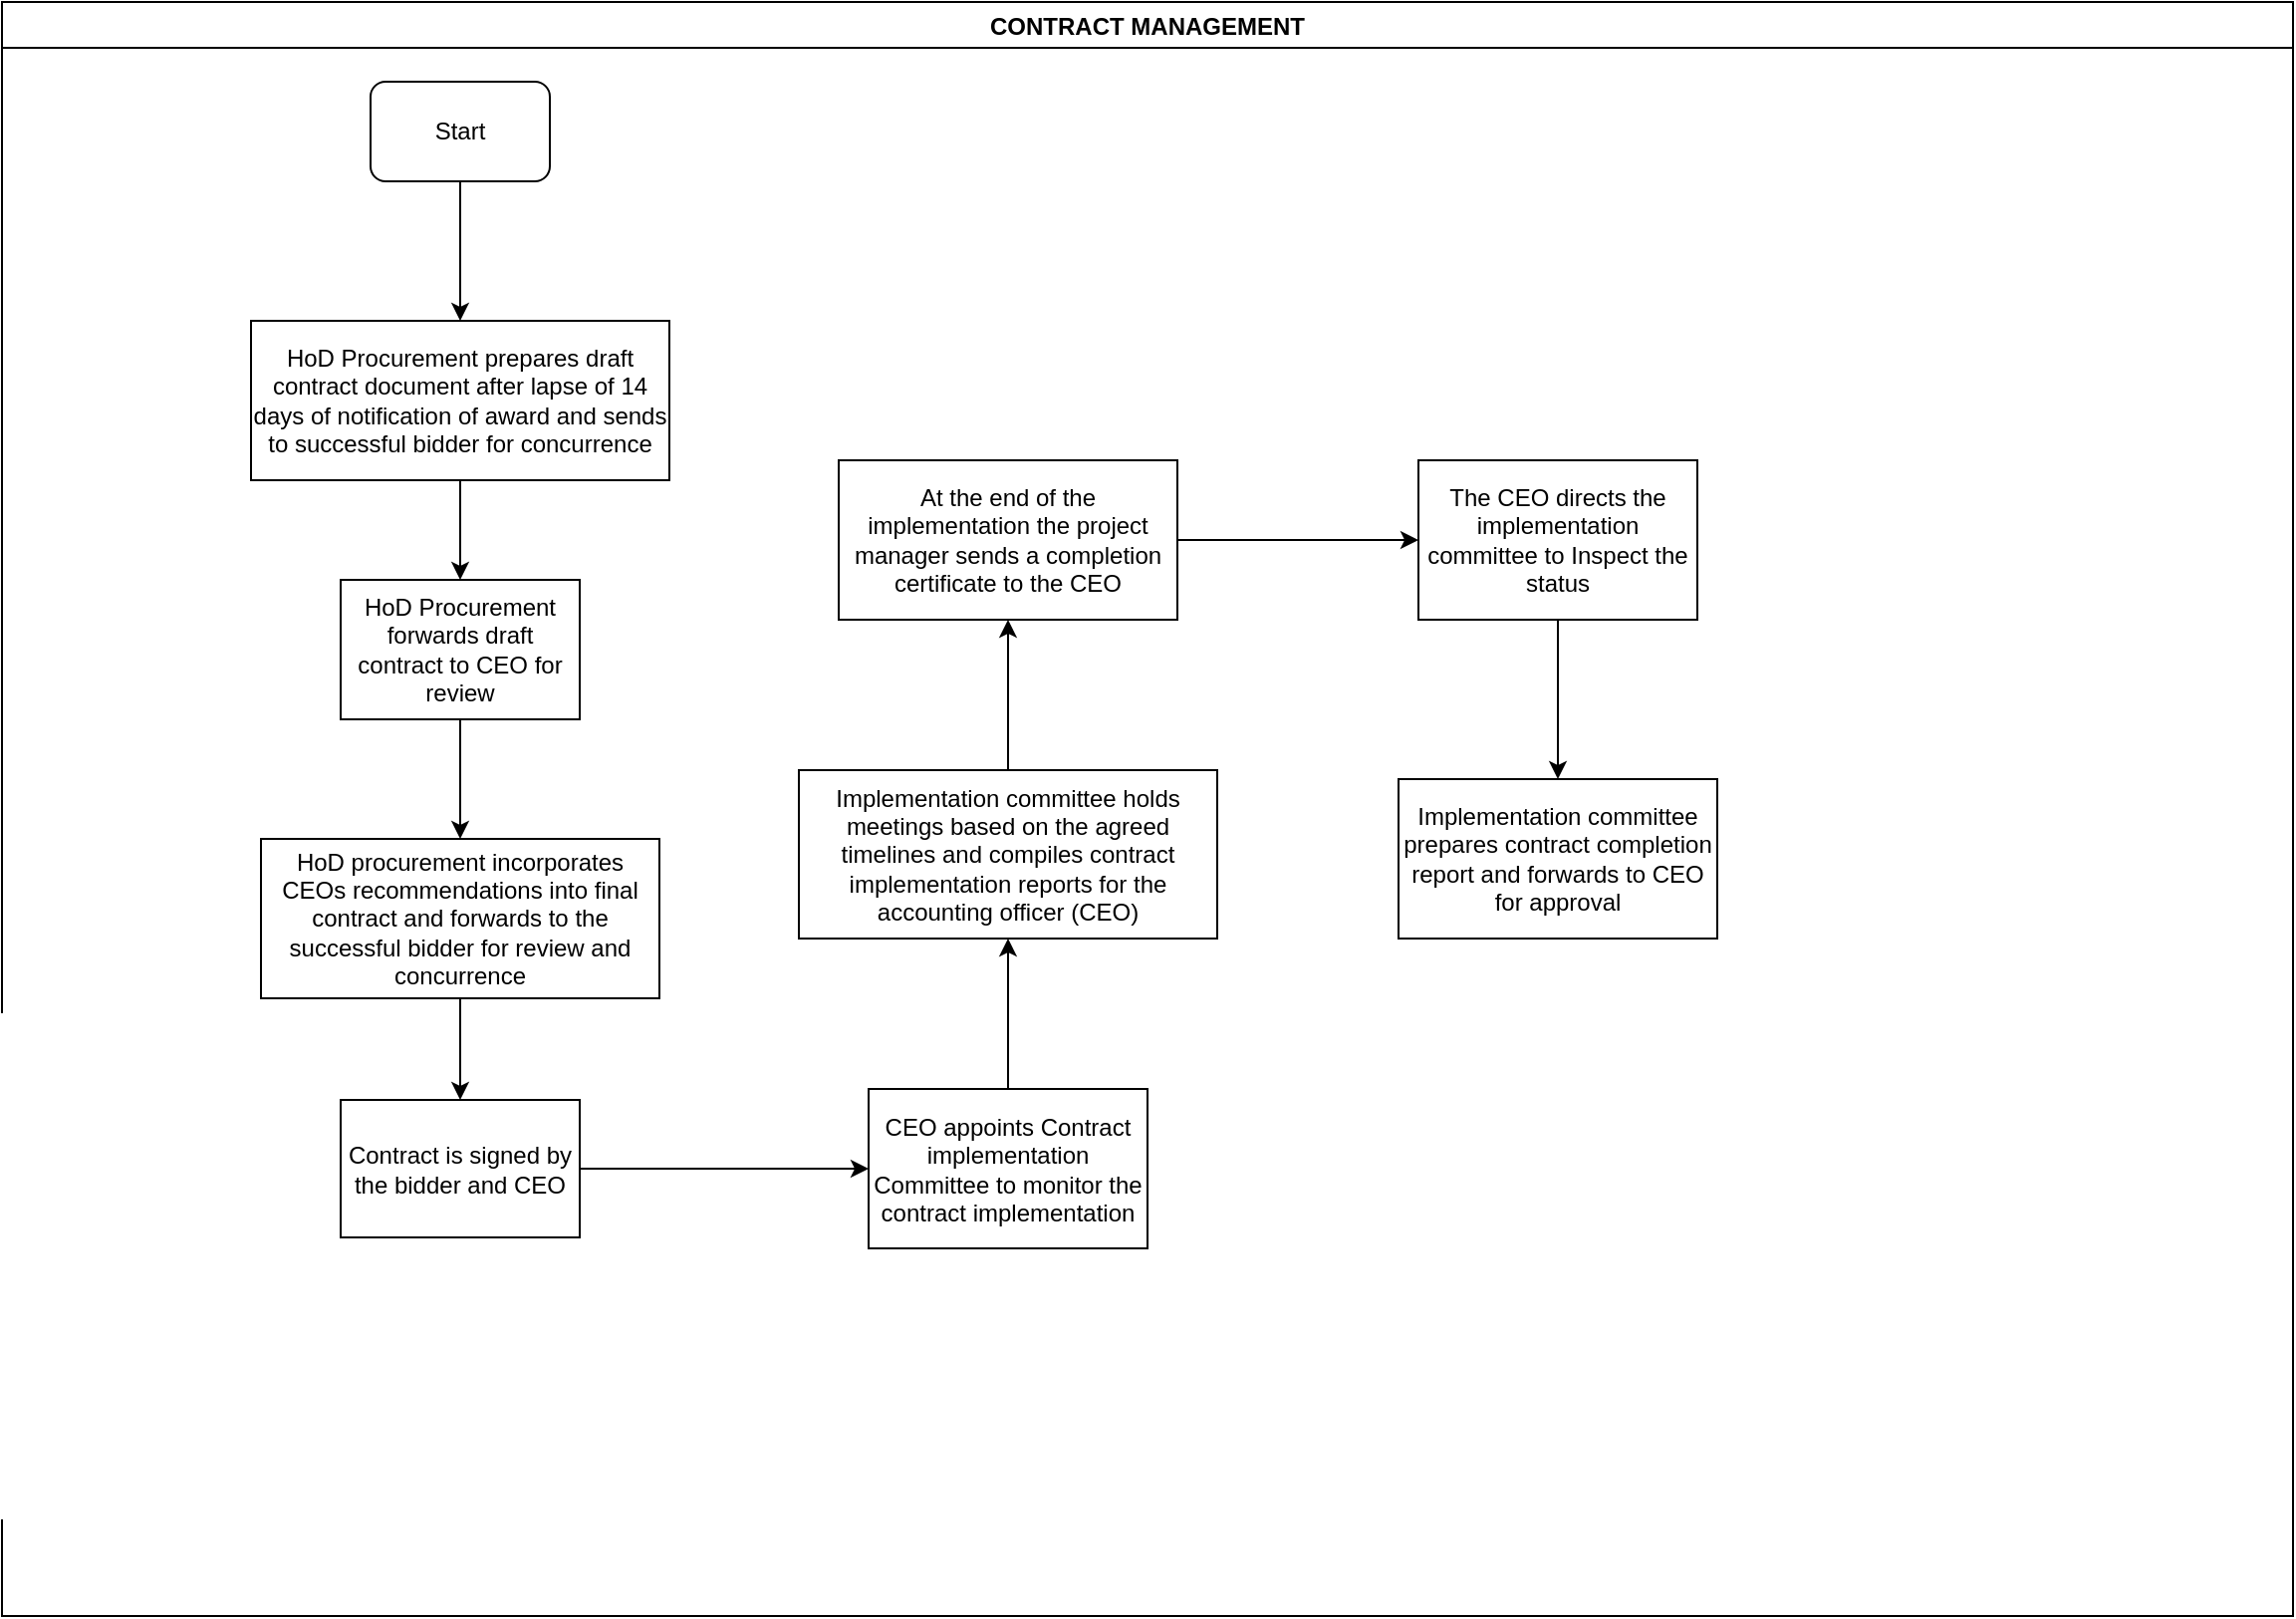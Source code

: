 <mxfile version="13.10.9" type="github">
  <diagram id="TfBRKVqigtajWfXstnEd" name="Page-1">
    <mxGraphModel dx="1038" dy="547" grid="1" gridSize="10" guides="1" tooltips="1" connect="1" arrows="1" fold="1" page="1" pageScale="1" pageWidth="1169" pageHeight="827" math="0" shadow="0">
      <root>
        <mxCell id="0" />
        <mxCell id="1" parent="0" />
        <mxCell id="GDgMGsqKDlrENk5VtVOn-1" value="CONTRACT MANAGEMENT" style="swimlane;" vertex="1" parent="1">
          <mxGeometry x="10" y="10" width="1150" height="810" as="geometry" />
        </mxCell>
        <mxCell id="GDgMGsqKDlrENk5VtVOn-2" value="Start" style="rounded=1;whiteSpace=wrap;html=1;" vertex="1" parent="GDgMGsqKDlrENk5VtVOn-1">
          <mxGeometry x="185" y="40" width="90" height="50" as="geometry" />
        </mxCell>
        <mxCell id="GDgMGsqKDlrENk5VtVOn-5" value="HoD Procurement prepares draft contract document after lapse of 14 days of notification of award and sends to successful bidder for concurrence" style="rounded=0;whiteSpace=wrap;html=1;" vertex="1" parent="GDgMGsqKDlrENk5VtVOn-1">
          <mxGeometry x="125" y="160" width="210" height="80" as="geometry" />
        </mxCell>
        <mxCell id="GDgMGsqKDlrENk5VtVOn-4" value="" style="edgeStyle=orthogonalEdgeStyle;rounded=0;orthogonalLoop=1;jettySize=auto;html=1;" edge="1" parent="GDgMGsqKDlrENk5VtVOn-1" source="GDgMGsqKDlrENk5VtVOn-2" target="GDgMGsqKDlrENk5VtVOn-5">
          <mxGeometry relative="1" as="geometry">
            <mxPoint x="230" y="165" as="targetPoint" />
          </mxGeometry>
        </mxCell>
        <mxCell id="GDgMGsqKDlrENk5VtVOn-6" value="HoD Procurement forwards draft contract to CEO for review" style="whiteSpace=wrap;html=1;rounded=0;" vertex="1" parent="GDgMGsqKDlrENk5VtVOn-1">
          <mxGeometry x="170" y="290" width="120" height="70" as="geometry" />
        </mxCell>
        <mxCell id="GDgMGsqKDlrENk5VtVOn-7" value="" style="edgeStyle=orthogonalEdgeStyle;rounded=0;orthogonalLoop=1;jettySize=auto;html=1;" edge="1" parent="GDgMGsqKDlrENk5VtVOn-1" source="GDgMGsqKDlrENk5VtVOn-5" target="GDgMGsqKDlrENk5VtVOn-6">
          <mxGeometry relative="1" as="geometry" />
        </mxCell>
        <mxCell id="GDgMGsqKDlrENk5VtVOn-8" value="HoD procurement incorporates CEOs recommendations into final contract and forwards to the successful bidder for review and concurrence" style="whiteSpace=wrap;html=1;rounded=0;" vertex="1" parent="GDgMGsqKDlrENk5VtVOn-1">
          <mxGeometry x="130" y="420" width="200" height="80" as="geometry" />
        </mxCell>
        <mxCell id="GDgMGsqKDlrENk5VtVOn-9" value="" style="edgeStyle=orthogonalEdgeStyle;rounded=0;orthogonalLoop=1;jettySize=auto;html=1;" edge="1" parent="GDgMGsqKDlrENk5VtVOn-1" source="GDgMGsqKDlrENk5VtVOn-6" target="GDgMGsqKDlrENk5VtVOn-8">
          <mxGeometry relative="1" as="geometry" />
        </mxCell>
        <mxCell id="GDgMGsqKDlrENk5VtVOn-10" value="Contract is signed by the bidder and CEO" style="whiteSpace=wrap;html=1;rounded=0;" vertex="1" parent="GDgMGsqKDlrENk5VtVOn-1">
          <mxGeometry x="170" y="551" width="120" height="69" as="geometry" />
        </mxCell>
        <mxCell id="GDgMGsqKDlrENk5VtVOn-11" value="" style="edgeStyle=orthogonalEdgeStyle;rounded=0;orthogonalLoop=1;jettySize=auto;html=1;" edge="1" parent="GDgMGsqKDlrENk5VtVOn-1" source="GDgMGsqKDlrENk5VtVOn-8" target="GDgMGsqKDlrENk5VtVOn-10">
          <mxGeometry relative="1" as="geometry" />
        </mxCell>
        <mxCell id="GDgMGsqKDlrENk5VtVOn-12" value="CEO appoints Contract implementation Committee to monitor the contract implementation" style="whiteSpace=wrap;html=1;rounded=0;" vertex="1" parent="GDgMGsqKDlrENk5VtVOn-1">
          <mxGeometry x="435" y="545.5" width="140" height="80" as="geometry" />
        </mxCell>
        <mxCell id="GDgMGsqKDlrENk5VtVOn-13" value="" style="edgeStyle=orthogonalEdgeStyle;rounded=0;orthogonalLoop=1;jettySize=auto;html=1;" edge="1" parent="GDgMGsqKDlrENk5VtVOn-1" source="GDgMGsqKDlrENk5VtVOn-10" target="GDgMGsqKDlrENk5VtVOn-12">
          <mxGeometry relative="1" as="geometry" />
        </mxCell>
        <mxCell id="GDgMGsqKDlrENk5VtVOn-19" value="" style="edgeStyle=orthogonalEdgeStyle;rounded=0;orthogonalLoop=1;jettySize=auto;html=1;" edge="1" parent="1" source="GDgMGsqKDlrENk5VtVOn-16" target="GDgMGsqKDlrENk5VtVOn-18">
          <mxGeometry relative="1" as="geometry" />
        </mxCell>
        <mxCell id="GDgMGsqKDlrENk5VtVOn-16" value="Implementation committee holds meetings based on the agreed timelines and compiles contract implementation reports for the accounting officer (CEO)" style="whiteSpace=wrap;html=1;rounded=0;" vertex="1" parent="1">
          <mxGeometry x="410" y="395.5" width="210" height="84.5" as="geometry" />
        </mxCell>
        <mxCell id="GDgMGsqKDlrENk5VtVOn-17" value="" style="edgeStyle=orthogonalEdgeStyle;rounded=0;orthogonalLoop=1;jettySize=auto;html=1;" edge="1" parent="1" source="GDgMGsqKDlrENk5VtVOn-12" target="GDgMGsqKDlrENk5VtVOn-16">
          <mxGeometry relative="1" as="geometry" />
        </mxCell>
        <mxCell id="GDgMGsqKDlrENk5VtVOn-21" value="" style="edgeStyle=orthogonalEdgeStyle;rounded=0;orthogonalLoop=1;jettySize=auto;html=1;" edge="1" parent="1" source="GDgMGsqKDlrENk5VtVOn-18" target="GDgMGsqKDlrENk5VtVOn-20">
          <mxGeometry relative="1" as="geometry" />
        </mxCell>
        <mxCell id="GDgMGsqKDlrENk5VtVOn-18" value="At the end of the implementation the project manager sends a completion certificate to the CEO" style="whiteSpace=wrap;html=1;rounded=0;" vertex="1" parent="1">
          <mxGeometry x="430" y="240" width="170" height="80" as="geometry" />
        </mxCell>
        <mxCell id="GDgMGsqKDlrENk5VtVOn-25" value="" style="edgeStyle=orthogonalEdgeStyle;rounded=0;orthogonalLoop=1;jettySize=auto;html=1;" edge="1" parent="1" source="GDgMGsqKDlrENk5VtVOn-20" target="GDgMGsqKDlrENk5VtVOn-24">
          <mxGeometry relative="1" as="geometry" />
        </mxCell>
        <mxCell id="GDgMGsqKDlrENk5VtVOn-20" value="The CEO directs the implementation committee to Inspect the status" style="whiteSpace=wrap;html=1;rounded=0;" vertex="1" parent="1">
          <mxGeometry x="721" y="240" width="140" height="80" as="geometry" />
        </mxCell>
        <mxCell id="GDgMGsqKDlrENk5VtVOn-24" value="Implementation committee prepares contract completion report and forwards to CEO for approval" style="whiteSpace=wrap;html=1;rounded=0;" vertex="1" parent="1">
          <mxGeometry x="711" y="400" width="160" height="80" as="geometry" />
        </mxCell>
      </root>
    </mxGraphModel>
  </diagram>
</mxfile>
